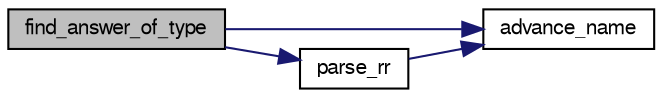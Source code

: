 digraph G
{
  edge [fontname="FreeSans",fontsize="10",labelfontname="FreeSans",labelfontsize="10"];
  node [fontname="FreeSans",fontsize="10",shape=record];
  rankdir=LR;
  Node1 [label="find_answer_of_type",height=0.2,width=0.4,color="black", fillcolor="grey75", style="filled" fontcolor="black"];
  Node1 -> Node2 [color="midnightblue",fontsize="10",style="solid",fontname="FreeSans"];
  Node2 [label="advance_name",height=0.2,width=0.4,color="black", fillcolor="white", style="filled",URL="$dns_8c.html#ae4bfc05150ebb58e07281be1996f04ff"];
  Node1 -> Node3 [color="midnightblue",fontsize="10",style="solid",fontname="FreeSans"];
  Node3 [label="parse_rr",height=0.2,width=0.4,color="black", fillcolor="white", style="filled",URL="$dns_8c.html#a73e7d221ee0d7a7b3911d47dff001c42"];
  Node3 -> Node2 [color="midnightblue",fontsize="10",style="solid",fontname="FreeSans"];
}
